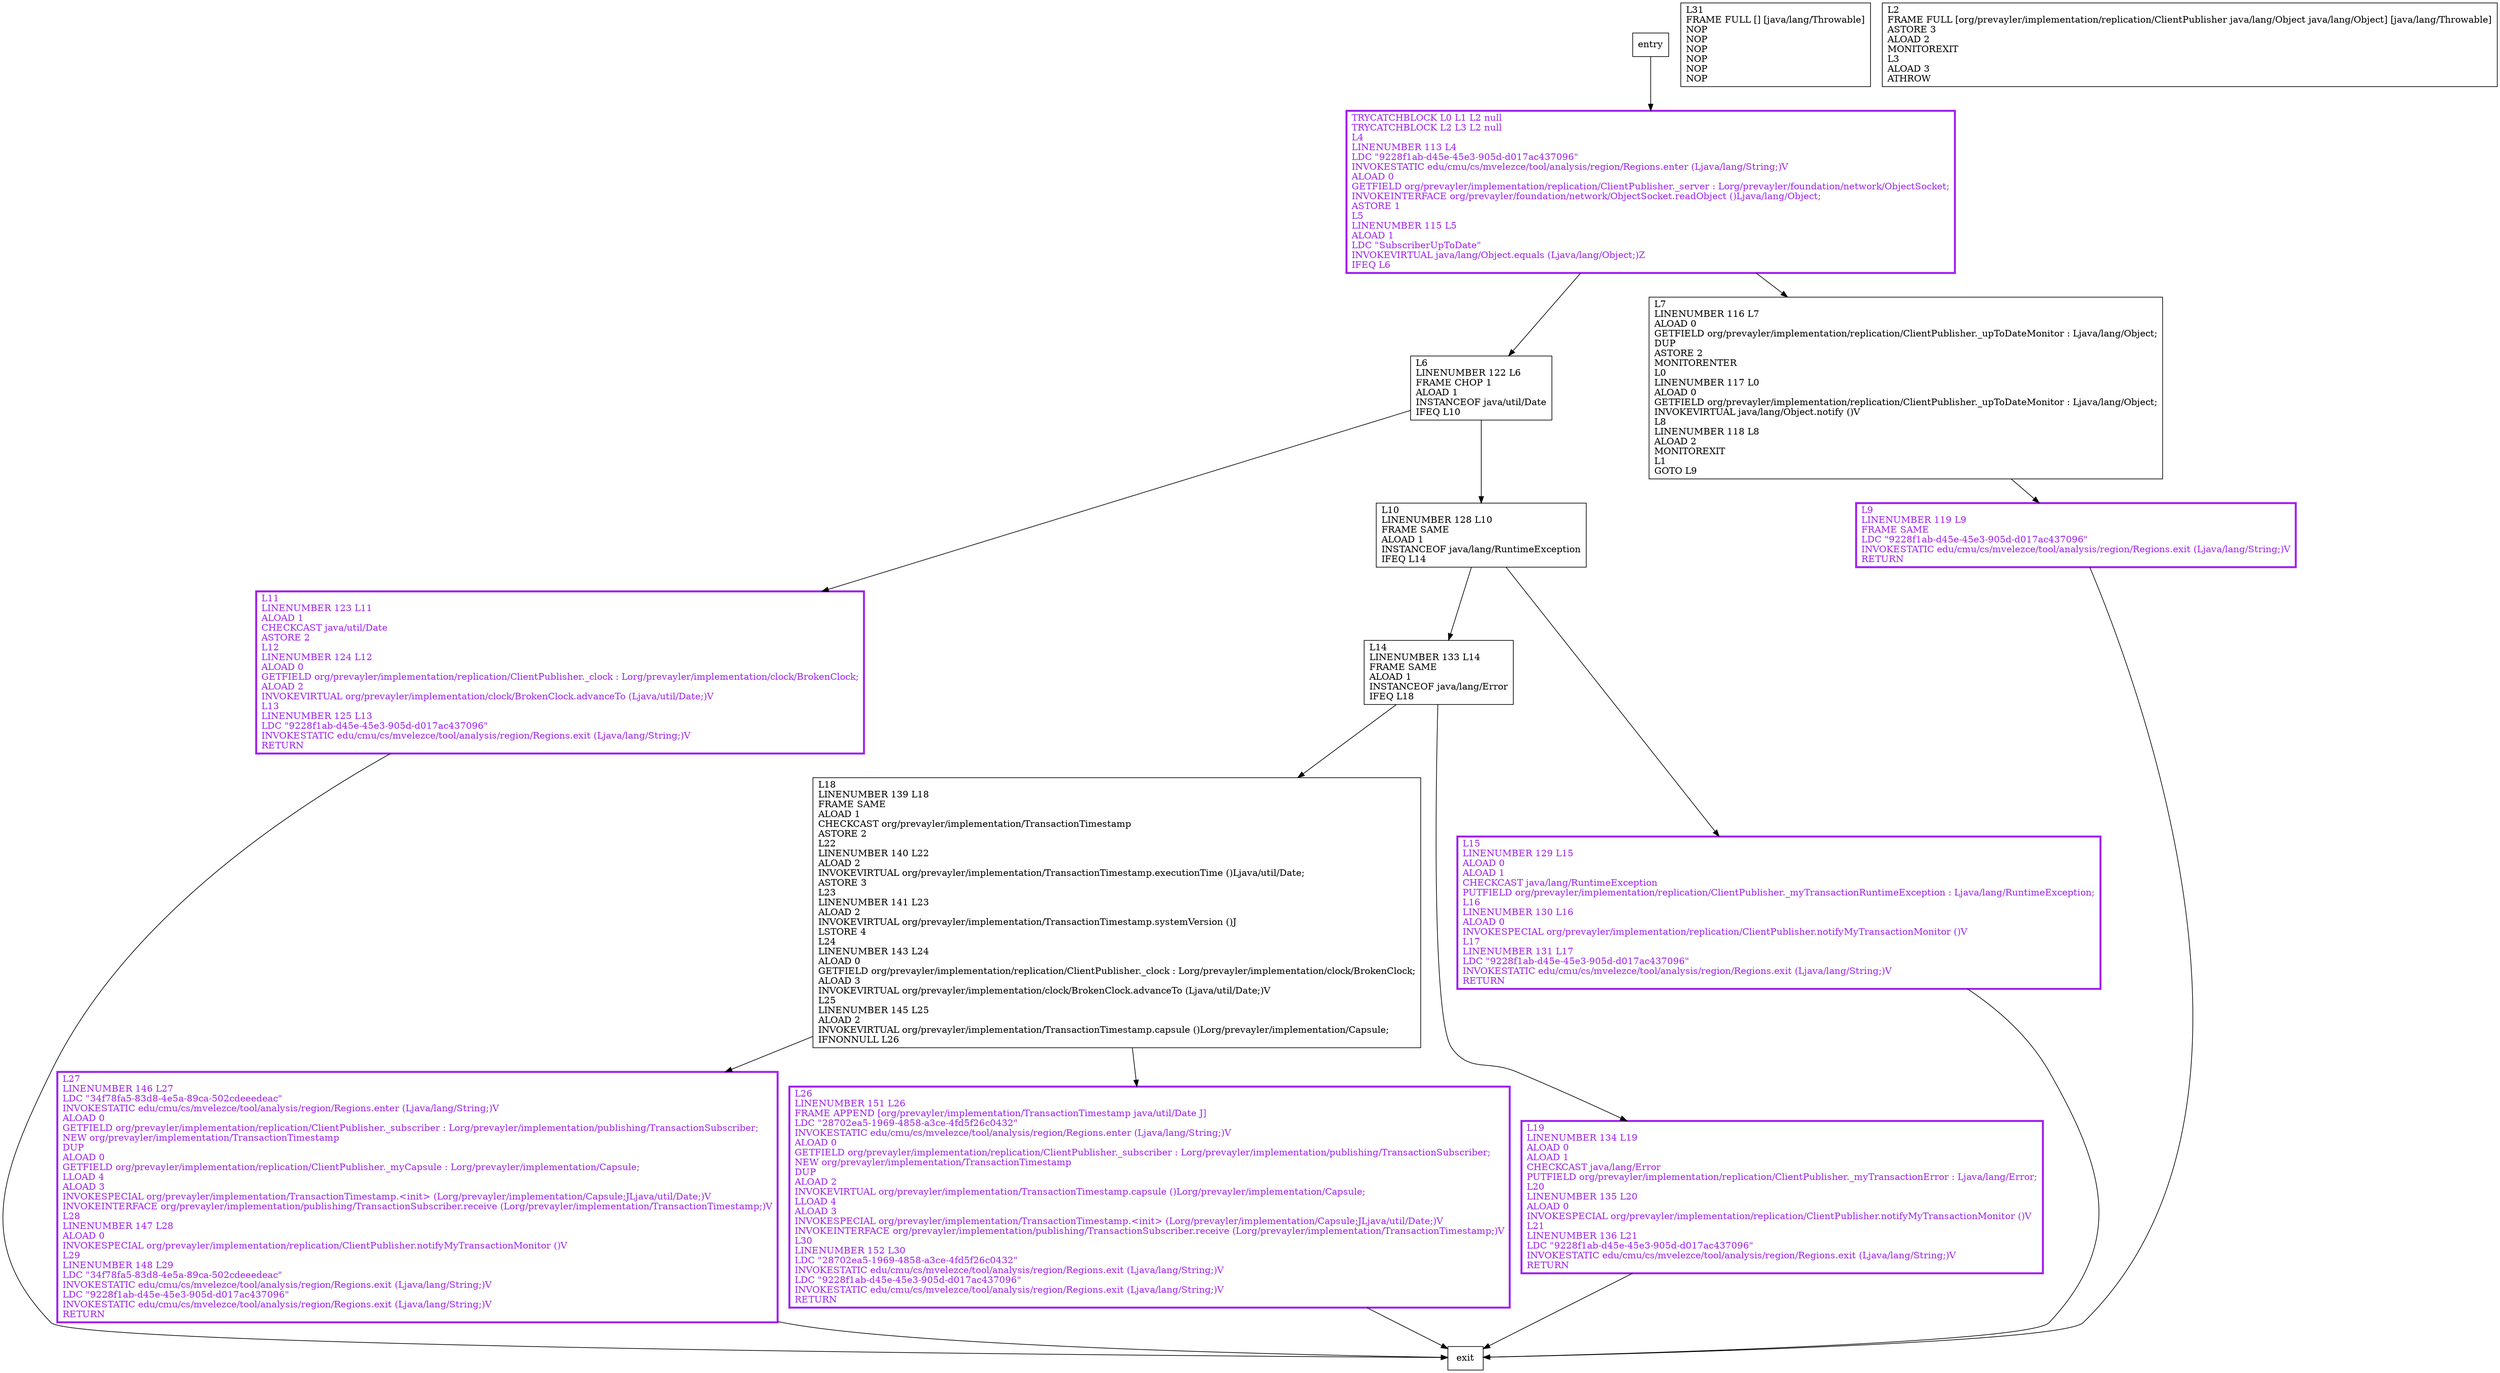 digraph receiveTransactionFromServer {
node [shape=record];
2128048436 [label="L14\lLINENUMBER 133 L14\lFRAME SAME\lALOAD 1\lINSTANCEOF java/lang/Error\lIFEQ L18\l"];
160073395 [label="L11\lLINENUMBER 123 L11\lALOAD 1\lCHECKCAST java/util/Date\lASTORE 2\lL12\lLINENUMBER 124 L12\lALOAD 0\lGETFIELD org/prevayler/implementation/replication/ClientPublisher._clock : Lorg/prevayler/implementation/clock/BrokenClock;\lALOAD 2\lINVOKEVIRTUAL org/prevayler/implementation/clock/BrokenClock.advanceTo (Ljava/util/Date;)V\lL13\lLINENUMBER 125 L13\lLDC \"9228f1ab-d45e-45e3-905d-d017ac437096\"\lINVOKESTATIC edu/cmu/cs/mvelezce/tool/analysis/region/Regions.exit (Ljava/lang/String;)V\lRETURN\l"];
1613533812 [label="L6\lLINENUMBER 122 L6\lFRAME CHOP 1\lALOAD 1\lINSTANCEOF java/util/Date\lIFEQ L10\l"];
646096538 [label="L18\lLINENUMBER 139 L18\lFRAME SAME\lALOAD 1\lCHECKCAST org/prevayler/implementation/TransactionTimestamp\lASTORE 2\lL22\lLINENUMBER 140 L22\lALOAD 2\lINVOKEVIRTUAL org/prevayler/implementation/TransactionTimestamp.executionTime ()Ljava/util/Date;\lASTORE 3\lL23\lLINENUMBER 141 L23\lALOAD 2\lINVOKEVIRTUAL org/prevayler/implementation/TransactionTimestamp.systemVersion ()J\lLSTORE 4\lL24\lLINENUMBER 143 L24\lALOAD 0\lGETFIELD org/prevayler/implementation/replication/ClientPublisher._clock : Lorg/prevayler/implementation/clock/BrokenClock;\lALOAD 3\lINVOKEVIRTUAL org/prevayler/implementation/clock/BrokenClock.advanceTo (Ljava/util/Date;)V\lL25\lLINENUMBER 145 L25\lALOAD 2\lINVOKEVIRTUAL org/prevayler/implementation/TransactionTimestamp.capsule ()Lorg/prevayler/implementation/Capsule;\lIFNONNULL L26\l"];
755426765 [label="L27\lLINENUMBER 146 L27\lLDC \"34f78fa5-83d8-4e5a-89ca-502cdeeedeac\"\lINVOKESTATIC edu/cmu/cs/mvelezce/tool/analysis/region/Regions.enter (Ljava/lang/String;)V\lALOAD 0\lGETFIELD org/prevayler/implementation/replication/ClientPublisher._subscriber : Lorg/prevayler/implementation/publishing/TransactionSubscriber;\lNEW org/prevayler/implementation/TransactionTimestamp\lDUP\lALOAD 0\lGETFIELD org/prevayler/implementation/replication/ClientPublisher._myCapsule : Lorg/prevayler/implementation/Capsule;\lLLOAD 4\lALOAD 3\lINVOKESPECIAL org/prevayler/implementation/TransactionTimestamp.\<init\> (Lorg/prevayler/implementation/Capsule;JLjava/util/Date;)V\lINVOKEINTERFACE org/prevayler/implementation/publishing/TransactionSubscriber.receive (Lorg/prevayler/implementation/TransactionTimestamp;)V\lL28\lLINENUMBER 147 L28\lALOAD 0\lINVOKESPECIAL org/prevayler/implementation/replication/ClientPublisher.notifyMyTransactionMonitor ()V\lL29\lLINENUMBER 148 L29\lLDC \"34f78fa5-83d8-4e5a-89ca-502cdeeedeac\"\lINVOKESTATIC edu/cmu/cs/mvelezce/tool/analysis/region/Regions.exit (Ljava/lang/String;)V\lLDC \"9228f1ab-d45e-45e3-905d-d017ac437096\"\lINVOKESTATIC edu/cmu/cs/mvelezce/tool/analysis/region/Regions.exit (Ljava/lang/String;)V\lRETURN\l"];
1048281966 [label="L26\lLINENUMBER 151 L26\lFRAME APPEND [org/prevayler/implementation/TransactionTimestamp java/util/Date J]\lLDC \"28702ea5-1969-4858-a3ce-4fd5f26c0432\"\lINVOKESTATIC edu/cmu/cs/mvelezce/tool/analysis/region/Regions.enter (Ljava/lang/String;)V\lALOAD 0\lGETFIELD org/prevayler/implementation/replication/ClientPublisher._subscriber : Lorg/prevayler/implementation/publishing/TransactionSubscriber;\lNEW org/prevayler/implementation/TransactionTimestamp\lDUP\lALOAD 2\lINVOKEVIRTUAL org/prevayler/implementation/TransactionTimestamp.capsule ()Lorg/prevayler/implementation/Capsule;\lLLOAD 4\lALOAD 3\lINVOKESPECIAL org/prevayler/implementation/TransactionTimestamp.\<init\> (Lorg/prevayler/implementation/Capsule;JLjava/util/Date;)V\lINVOKEINTERFACE org/prevayler/implementation/publishing/TransactionSubscriber.receive (Lorg/prevayler/implementation/TransactionTimestamp;)V\lL30\lLINENUMBER 152 L30\lLDC \"28702ea5-1969-4858-a3ce-4fd5f26c0432\"\lINVOKESTATIC edu/cmu/cs/mvelezce/tool/analysis/region/Regions.exit (Ljava/lang/String;)V\lLDC \"9228f1ab-d45e-45e3-905d-d017ac437096\"\lINVOKESTATIC edu/cmu/cs/mvelezce/tool/analysis/region/Regions.exit (Ljava/lang/String;)V\lRETURN\l"];
533531882 [label="L9\lLINENUMBER 119 L9\lFRAME SAME\lLDC \"9228f1ab-d45e-45e3-905d-d017ac437096\"\lINVOKESTATIC edu/cmu/cs/mvelezce/tool/analysis/region/Regions.exit (Ljava/lang/String;)V\lRETURN\l"];
1481421919 [label="L10\lLINENUMBER 128 L10\lFRAME SAME\lALOAD 1\lINSTANCEOF java/lang/RuntimeException\lIFEQ L14\l"];
426726972 [label="L31\lFRAME FULL [] [java/lang/Throwable]\lNOP\lNOP\lNOP\lNOP\lNOP\lNOP\l"];
1038079184 [label="TRYCATCHBLOCK L0 L1 L2 null\lTRYCATCHBLOCK L2 L3 L2 null\lL4\lLINENUMBER 113 L4\lLDC \"9228f1ab-d45e-45e3-905d-d017ac437096\"\lINVOKESTATIC edu/cmu/cs/mvelezce/tool/analysis/region/Regions.enter (Ljava/lang/String;)V\lALOAD 0\lGETFIELD org/prevayler/implementation/replication/ClientPublisher._server : Lorg/prevayler/foundation/network/ObjectSocket;\lINVOKEINTERFACE org/prevayler/foundation/network/ObjectSocket.readObject ()Ljava/lang/Object;\lASTORE 1\lL5\lLINENUMBER 115 L5\lALOAD 1\lLDC \"SubscriberUpToDate\"\lINVOKEVIRTUAL java/lang/Object.equals (Ljava/lang/Object;)Z\lIFEQ L6\l"];
466683891 [label="L15\lLINENUMBER 129 L15\lALOAD 0\lALOAD 1\lCHECKCAST java/lang/RuntimeException\lPUTFIELD org/prevayler/implementation/replication/ClientPublisher._myTransactionRuntimeException : Ljava/lang/RuntimeException;\lL16\lLINENUMBER 130 L16\lALOAD 0\lINVOKESPECIAL org/prevayler/implementation/replication/ClientPublisher.notifyMyTransactionMonitor ()V\lL17\lLINENUMBER 131 L17\lLDC \"9228f1ab-d45e-45e3-905d-d017ac437096\"\lINVOKESTATIC edu/cmu/cs/mvelezce/tool/analysis/region/Regions.exit (Ljava/lang/String;)V\lRETURN\l"];
1551315607 [label="L2\lFRAME FULL [org/prevayler/implementation/replication/ClientPublisher java/lang/Object java/lang/Object] [java/lang/Throwable]\lASTORE 3\lALOAD 2\lMONITOREXIT\lL3\lALOAD 3\lATHROW\l"];
2069894119 [label="L19\lLINENUMBER 134 L19\lALOAD 0\lALOAD 1\lCHECKCAST java/lang/Error\lPUTFIELD org/prevayler/implementation/replication/ClientPublisher._myTransactionError : Ljava/lang/Error;\lL20\lLINENUMBER 135 L20\lALOAD 0\lINVOKESPECIAL org/prevayler/implementation/replication/ClientPublisher.notifyMyTransactionMonitor ()V\lL21\lLINENUMBER 136 L21\lLDC \"9228f1ab-d45e-45e3-905d-d017ac437096\"\lINVOKESTATIC edu/cmu/cs/mvelezce/tool/analysis/region/Regions.exit (Ljava/lang/String;)V\lRETURN\l"];
1579280091 [label="L7\lLINENUMBER 116 L7\lALOAD 0\lGETFIELD org/prevayler/implementation/replication/ClientPublisher._upToDateMonitor : Ljava/lang/Object;\lDUP\lASTORE 2\lMONITORENTER\lL0\lLINENUMBER 117 L0\lALOAD 0\lGETFIELD org/prevayler/implementation/replication/ClientPublisher._upToDateMonitor : Ljava/lang/Object;\lINVOKEVIRTUAL java/lang/Object.notify ()V\lL8\lLINENUMBER 118 L8\lALOAD 2\lMONITOREXIT\lL1\lGOTO L9\l"];
entry;
exit;
2128048436 -> 646096538;
2128048436 -> 2069894119;
160073395 -> exit;
1613533812 -> 160073395;
1613533812 -> 1481421919;
646096538 -> 755426765;
646096538 -> 1048281966;
755426765 -> exit;
1048281966 -> exit;
533531882 -> exit;
entry -> 1038079184;
1481421919 -> 2128048436;
1481421919 -> 466683891;
1038079184 -> 1613533812;
1038079184 -> 1579280091;
466683891 -> exit;
2069894119 -> exit;
1579280091 -> 533531882;
160073395[fontcolor="purple", penwidth=3, color="purple"];
755426765[fontcolor="purple", penwidth=3, color="purple"];
1038079184[fontcolor="purple", penwidth=3, color="purple"];
466683891[fontcolor="purple", penwidth=3, color="purple"];
1048281966[fontcolor="purple", penwidth=3, color="purple"];
2069894119[fontcolor="purple", penwidth=3, color="purple"];
533531882[fontcolor="purple", penwidth=3, color="purple"];
}
